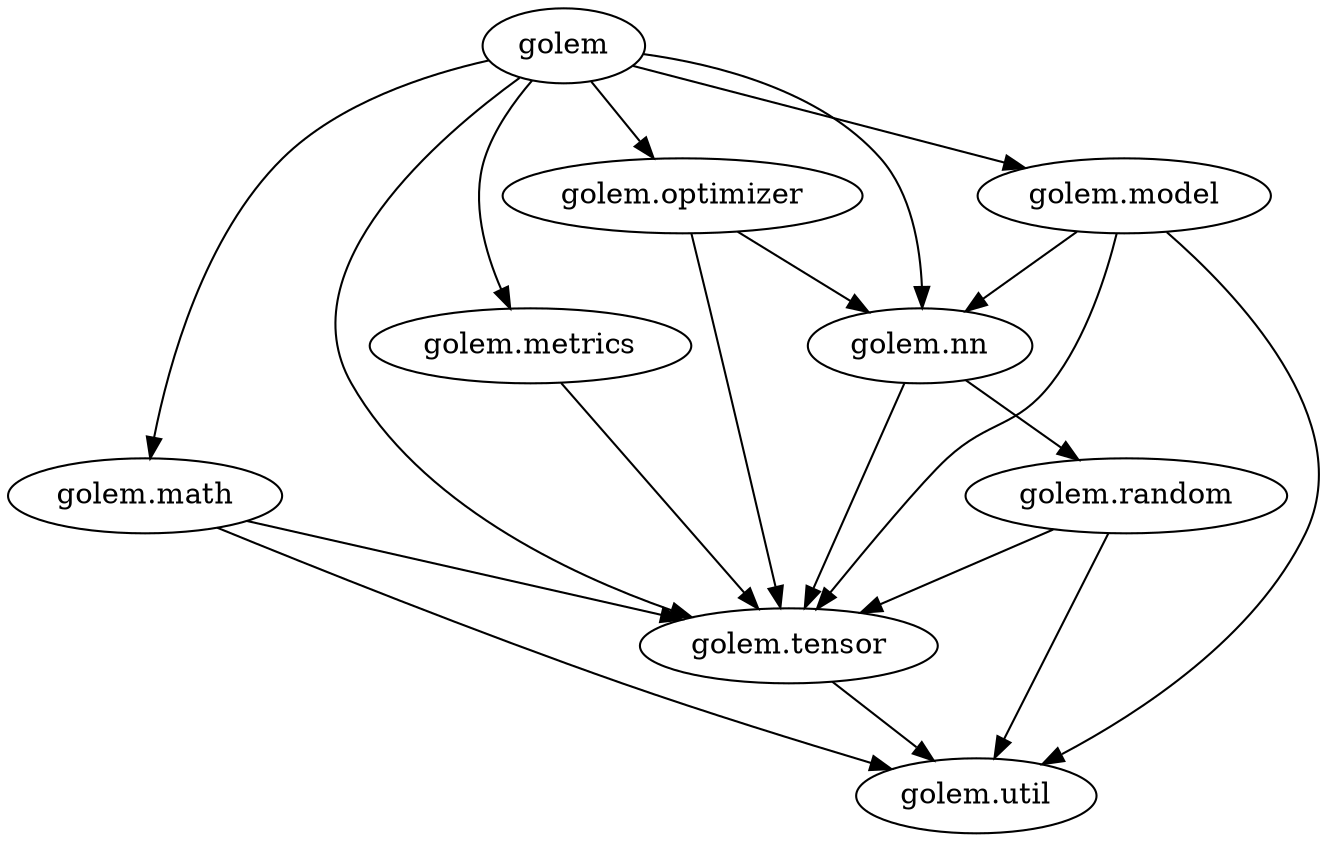 digraph {
    {
        "golem"
        "golem.math"
        "golem.metrics"
        "golem.model"
        "golem.nn"
        "golem.optimizer"
        "golem.random"
        "golem.tensor"
        "golem.util"
    }
    "golem" -> "golem.math";
    "golem" -> "golem.metrics";
    "golem" -> "golem.model";
    "golem" -> "golem.nn";
    "golem" -> "golem.optimizer";
    "golem" -> "golem.tensor";
    "golem.math" -> "golem.tensor";
    "golem.math" -> "golem.util";
    "golem.metrics" -> "golem.tensor";
    "golem.model" -> "golem.nn";
    "golem.model" -> "golem.tensor";
    "golem.model" -> "golem.util";
    "golem.nn" -> "golem.random";
    "golem.nn" -> "golem.tensor";
    "golem.optimizer" -> "golem.nn";
    "golem.optimizer" -> "golem.tensor";
    "golem.random" -> "golem.tensor";
    "golem.random" -> "golem.util";
    "golem.tensor" -> "golem.util";
}
